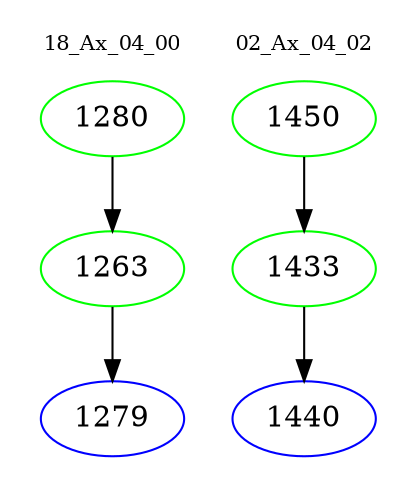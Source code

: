 digraph{
subgraph cluster_0 {
color = white
label = "18_Ax_04_00";
fontsize=10;
T0_1280 [label="1280", color="green"]
T0_1280 -> T0_1263 [color="black"]
T0_1263 [label="1263", color="green"]
T0_1263 -> T0_1279 [color="black"]
T0_1279 [label="1279", color="blue"]
}
subgraph cluster_1 {
color = white
label = "02_Ax_04_02";
fontsize=10;
T1_1450 [label="1450", color="green"]
T1_1450 -> T1_1433 [color="black"]
T1_1433 [label="1433", color="green"]
T1_1433 -> T1_1440 [color="black"]
T1_1440 [label="1440", color="blue"]
}
}
